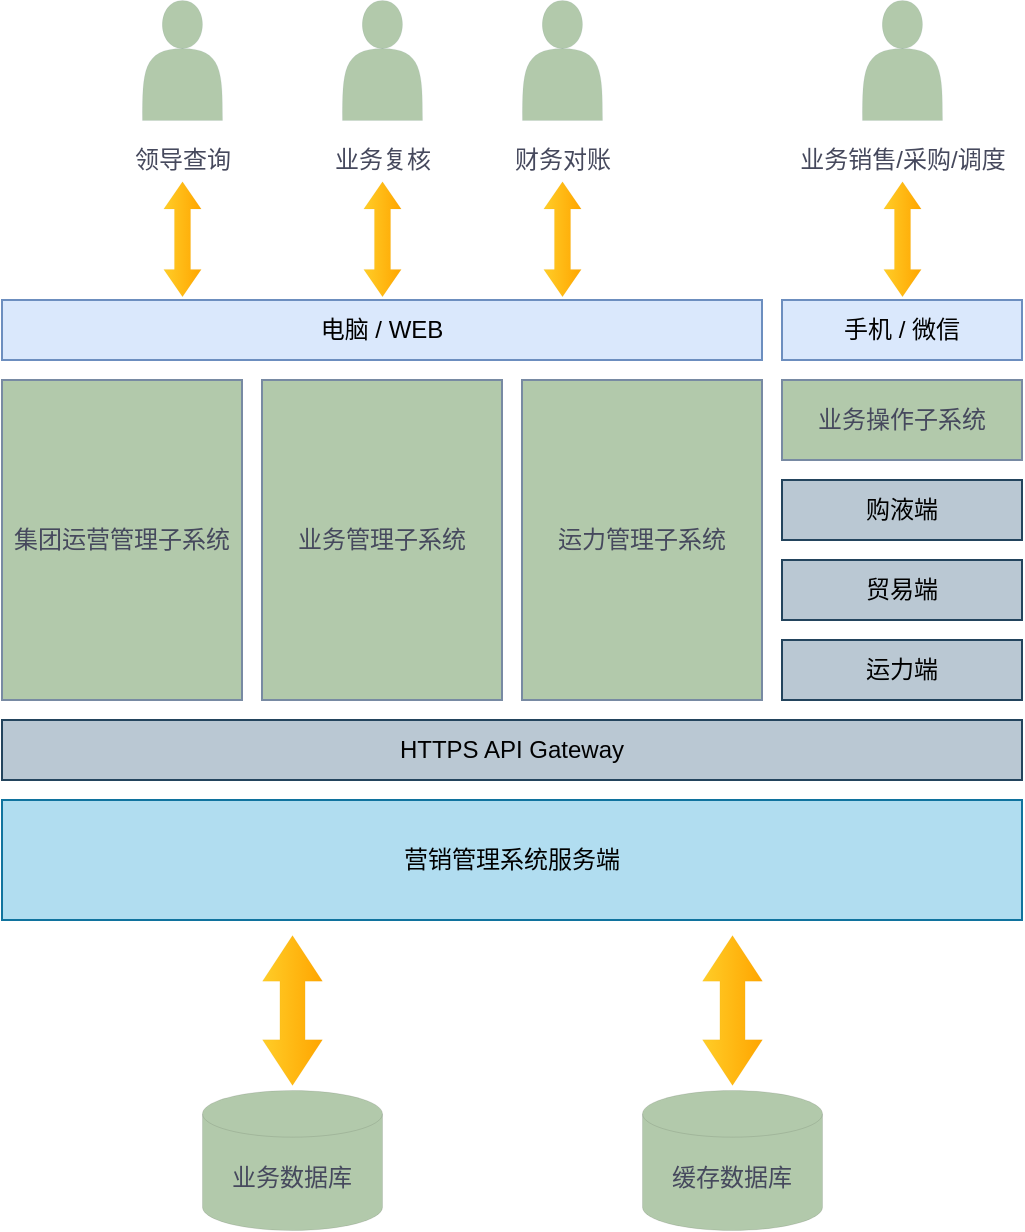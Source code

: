 <mxfile version="16.1.0" type="github">
  <diagram id="x0EZh-DOJBQfG6QSc-WA" name="Page-1">
    <mxGraphModel dx="988" dy="643" grid="1" gridSize="10" guides="1" tooltips="1" connect="1" arrows="1" fold="1" page="1" pageScale="1" pageWidth="827" pageHeight="1169" math="0" shadow="0">
      <root>
        <mxCell id="0" />
        <mxCell id="1" parent="0" />
        <mxCell id="-MnHde-2bp_Zg5yJfrEA-1" value="业务管理子系统" style="rounded=0;whiteSpace=wrap;html=1;fillColor=#B2C9AB;strokeColor=#788AA3;fontColor=#46495D;" vertex="1" parent="1">
          <mxGeometry x="250" y="250" width="120" height="160" as="geometry" />
        </mxCell>
        <mxCell id="-MnHde-2bp_Zg5yJfrEA-2" value="集团运营管理子系统" style="rounded=0;whiteSpace=wrap;html=1;fillColor=#B2C9AB;strokeColor=#788AA3;fontColor=#46495D;" vertex="1" parent="1">
          <mxGeometry x="120" y="250" width="120" height="160" as="geometry" />
        </mxCell>
        <mxCell id="-MnHde-2bp_Zg5yJfrEA-3" value="运力管理子系统" style="rounded=0;whiteSpace=wrap;html=1;fillColor=#B2C9AB;strokeColor=#788AA3;fontColor=#46495D;" vertex="1" parent="1">
          <mxGeometry x="380" y="250" width="120" height="160" as="geometry" />
        </mxCell>
        <mxCell id="-MnHde-2bp_Zg5yJfrEA-4" value="业务操作子系统" style="rounded=0;whiteSpace=wrap;html=1;fillColor=#B2C9AB;strokeColor=#788AA3;fontColor=#46495D;" vertex="1" parent="1">
          <mxGeometry x="510" y="250" width="120" height="40" as="geometry" />
        </mxCell>
        <mxCell id="-MnHde-2bp_Zg5yJfrEA-5" value="购液端" style="rounded=0;whiteSpace=wrap;html=1;fillColor=#bac8d3;strokeColor=#23445d;labelBorderColor=none;labelBackgroundColor=none;horizontal=1;" vertex="1" parent="1">
          <mxGeometry x="510" y="300" width="120" height="30" as="geometry" />
        </mxCell>
        <mxCell id="-MnHde-2bp_Zg5yJfrEA-6" value="贸易端" style="rounded=0;whiteSpace=wrap;html=1;fillColor=#bac8d3;strokeColor=#23445d;labelBorderColor=none;labelBackgroundColor=none;horizontal=1;" vertex="1" parent="1">
          <mxGeometry x="510" y="340" width="120" height="30" as="geometry" />
        </mxCell>
        <mxCell id="-MnHde-2bp_Zg5yJfrEA-7" value="运力端" style="rounded=0;whiteSpace=wrap;html=1;fillColor=#bac8d3;strokeColor=#23445d;labelBorderColor=none;labelBackgroundColor=none;horizontal=1;" vertex="1" parent="1">
          <mxGeometry x="510" y="380" width="120" height="30" as="geometry" />
        </mxCell>
        <mxCell id="-MnHde-2bp_Zg5yJfrEA-9" value="营销管理系统服务端" style="rounded=0;whiteSpace=wrap;html=1;fillColor=#b1ddf0;strokeColor=#10739e;" vertex="1" parent="1">
          <mxGeometry x="120" y="460" width="510" height="60" as="geometry" />
        </mxCell>
        <mxCell id="-MnHde-2bp_Zg5yJfrEA-11" value="手机 / 微信" style="rounded=0;whiteSpace=wrap;html=1;fillColor=#dae8fc;strokeColor=#6c8ebf;labelBorderColor=none;labelBackgroundColor=none;horizontal=1;" vertex="1" parent="1">
          <mxGeometry x="510" y="210" width="120" height="30" as="geometry" />
        </mxCell>
        <mxCell id="-MnHde-2bp_Zg5yJfrEA-12" value="电脑 / WEB" style="rounded=0;whiteSpace=wrap;html=1;fillColor=#dae8fc;strokeColor=#6c8ebf;labelBorderColor=none;labelBackgroundColor=none;horizontal=1;" vertex="1" parent="1">
          <mxGeometry x="120" y="210" width="380" height="30" as="geometry" />
        </mxCell>
        <mxCell id="-MnHde-2bp_Zg5yJfrEA-13" value="HTTPS API Gateway" style="rounded=0;whiteSpace=wrap;html=1;fillColor=#bac8d3;strokeColor=#23445d;labelBorderColor=none;labelBackgroundColor=none;horizontal=1;" vertex="1" parent="1">
          <mxGeometry x="120" y="420" width="510" height="30" as="geometry" />
        </mxCell>
        <mxCell id="-MnHde-2bp_Zg5yJfrEA-16" value="业务数据库" style="strokeWidth=0;html=1;shape=mxgraph.flowchart.database;whiteSpace=wrap;rounded=0;sketch=0;fontColor=#46495D;fillColor=#B2C9AB;spacing=1;spacingTop=18;" vertex="1" parent="1">
          <mxGeometry x="220" y="605" width="90" height="70" as="geometry" />
        </mxCell>
        <mxCell id="-MnHde-2bp_Zg5yJfrEA-17" value="缓存数据库" style="strokeWidth=0;html=1;shape=mxgraph.flowchart.database;whiteSpace=wrap;rounded=0;sketch=0;fontColor=#46495D;fillColor=#B2C9AB;spacing=2;spacingTop=18;" vertex="1" parent="1">
          <mxGeometry x="440" y="605" width="90" height="70" as="geometry" />
        </mxCell>
        <mxCell id="-MnHde-2bp_Zg5yJfrEA-18" value="" style="html=1;shadow=0;dashed=0;align=center;verticalAlign=middle;shape=mxgraph.arrows2.twoWayArrow;dy=0.58;dx=22.83;rounded=0;sketch=0;strokeColor=#d79b00;strokeWidth=0;fillColor=#ffcd28;rotation=-90;gradientColor=#ffa500;" vertex="1" parent="1">
          <mxGeometry x="227.5" y="550" width="75" height="30" as="geometry" />
        </mxCell>
        <mxCell id="-MnHde-2bp_Zg5yJfrEA-20" value="" style="html=1;shadow=0;dashed=0;align=center;verticalAlign=middle;shape=mxgraph.arrows2.twoWayArrow;dy=0.58;dx=22.83;rounded=0;sketch=0;strokeColor=#d79b00;strokeWidth=0;fillColor=#ffcd28;rotation=-90;gradientColor=#ffa500;" vertex="1" parent="1">
          <mxGeometry x="447.5" y="550" width="75" height="30" as="geometry" />
        </mxCell>
        <mxCell id="-MnHde-2bp_Zg5yJfrEA-23" value="" style="group" vertex="1" connectable="0" parent="1">
          <mxGeometry x="260" y="60" width="100" height="100" as="geometry" />
        </mxCell>
        <mxCell id="-MnHde-2bp_Zg5yJfrEA-21" value="" style="shape=actor;whiteSpace=wrap;html=1;rounded=0;sketch=0;fontColor=#46495D;strokeColor=#788AA3;strokeWidth=0;fillColor=#B2C9AB;" vertex="1" parent="-MnHde-2bp_Zg5yJfrEA-23">
          <mxGeometry x="30" width="40" height="60" as="geometry" />
        </mxCell>
        <mxCell id="-MnHde-2bp_Zg5yJfrEA-22" value="业务复核" style="text;strokeColor=none;fillColor=none;html=1;fontSize=12;fontStyle=0;verticalAlign=middle;align=center;rounded=0;sketch=0;fontColor=#46495D;" vertex="1" parent="-MnHde-2bp_Zg5yJfrEA-23">
          <mxGeometry y="60" width="100" height="40" as="geometry" />
        </mxCell>
        <mxCell id="-MnHde-2bp_Zg5yJfrEA-24" value="" style="group" vertex="1" connectable="0" parent="1">
          <mxGeometry x="350" y="60" width="100" height="100" as="geometry" />
        </mxCell>
        <mxCell id="-MnHde-2bp_Zg5yJfrEA-25" value="" style="shape=actor;whiteSpace=wrap;html=1;rounded=0;sketch=0;fontColor=#46495D;strokeColor=#788AA3;strokeWidth=0;fillColor=#B2C9AB;" vertex="1" parent="-MnHde-2bp_Zg5yJfrEA-24">
          <mxGeometry x="30" width="40" height="60" as="geometry" />
        </mxCell>
        <mxCell id="-MnHde-2bp_Zg5yJfrEA-26" value="财务对账" style="text;strokeColor=none;fillColor=none;html=1;fontSize=12;fontStyle=0;verticalAlign=middle;align=center;rounded=0;sketch=0;fontColor=#46495D;" vertex="1" parent="-MnHde-2bp_Zg5yJfrEA-24">
          <mxGeometry y="60" width="100" height="40" as="geometry" />
        </mxCell>
        <mxCell id="-MnHde-2bp_Zg5yJfrEA-27" value="" style="group" vertex="1" connectable="0" parent="1">
          <mxGeometry x="520" y="60" width="100" height="100" as="geometry" />
        </mxCell>
        <mxCell id="-MnHde-2bp_Zg5yJfrEA-28" value="" style="shape=actor;whiteSpace=wrap;html=1;rounded=0;sketch=0;fontColor=#46495D;strokeColor=#788AA3;strokeWidth=0;fillColor=#B2C9AB;" vertex="1" parent="-MnHde-2bp_Zg5yJfrEA-27">
          <mxGeometry x="30" width="40" height="60" as="geometry" />
        </mxCell>
        <mxCell id="-MnHde-2bp_Zg5yJfrEA-29" value="业务销售/采购/调度" style="text;strokeColor=none;fillColor=none;html=1;fontSize=12;fontStyle=0;verticalAlign=middle;align=center;rounded=0;sketch=0;fontColor=#46495D;" vertex="1" parent="-MnHde-2bp_Zg5yJfrEA-27">
          <mxGeometry y="60" width="100" height="40" as="geometry" />
        </mxCell>
        <mxCell id="-MnHde-2bp_Zg5yJfrEA-30" value="" style="group" vertex="1" connectable="0" parent="1">
          <mxGeometry x="160" y="60" width="100" height="100" as="geometry" />
        </mxCell>
        <mxCell id="-MnHde-2bp_Zg5yJfrEA-31" value="" style="shape=actor;whiteSpace=wrap;html=1;rounded=0;sketch=0;fontColor=#46495D;strokeColor=#788AA3;strokeWidth=0;fillColor=#B2C9AB;" vertex="1" parent="-MnHde-2bp_Zg5yJfrEA-30">
          <mxGeometry x="30" width="40" height="60" as="geometry" />
        </mxCell>
        <mxCell id="-MnHde-2bp_Zg5yJfrEA-32" value="领导查询" style="text;strokeColor=none;fillColor=none;html=1;fontSize=12;fontStyle=0;verticalAlign=middle;align=center;rounded=0;sketch=0;fontColor=#46495D;" vertex="1" parent="-MnHde-2bp_Zg5yJfrEA-30">
          <mxGeometry y="60" width="100" height="40" as="geometry" />
        </mxCell>
        <mxCell id="-MnHde-2bp_Zg5yJfrEA-33" value="" style="html=1;shadow=0;dashed=0;align=center;verticalAlign=middle;shape=mxgraph.arrows2.twoWayArrow;dy=0.57;dx=13.67;rounded=0;sketch=0;strokeColor=#d79b00;strokeWidth=0;fillColor=#ffcd28;rotation=-90;gradientColor=#ffa500;" vertex="1" parent="1">
          <mxGeometry x="181.25" y="170" width="57.5" height="18.75" as="geometry" />
        </mxCell>
        <mxCell id="-MnHde-2bp_Zg5yJfrEA-34" value="" style="html=1;shadow=0;dashed=0;align=center;verticalAlign=middle;shape=mxgraph.arrows2.twoWayArrow;dy=0.57;dx=13.67;rounded=0;sketch=0;strokeColor=#d79b00;strokeWidth=0;fillColor=#ffcd28;rotation=-90;gradientColor=#ffa500;" vertex="1" parent="1">
          <mxGeometry x="281.25" y="170" width="57.5" height="18.75" as="geometry" />
        </mxCell>
        <mxCell id="-MnHde-2bp_Zg5yJfrEA-35" value="" style="html=1;shadow=0;dashed=0;align=center;verticalAlign=middle;shape=mxgraph.arrows2.twoWayArrow;dy=0.57;dx=13.67;rounded=0;sketch=0;strokeColor=#d79b00;strokeWidth=0;fillColor=#ffcd28;rotation=-90;gradientColor=#ffa500;" vertex="1" parent="1">
          <mxGeometry x="371.25" y="170" width="57.5" height="18.75" as="geometry" />
        </mxCell>
        <mxCell id="-MnHde-2bp_Zg5yJfrEA-36" value="" style="html=1;shadow=0;dashed=0;align=center;verticalAlign=middle;shape=mxgraph.arrows2.twoWayArrow;dy=0.57;dx=13.67;rounded=0;sketch=0;strokeColor=#d79b00;strokeWidth=0;fillColor=#ffcd28;rotation=-90;gradientColor=#ffa500;" vertex="1" parent="1">
          <mxGeometry x="541.25" y="170" width="57.5" height="18.75" as="geometry" />
        </mxCell>
      </root>
    </mxGraphModel>
  </diagram>
</mxfile>
